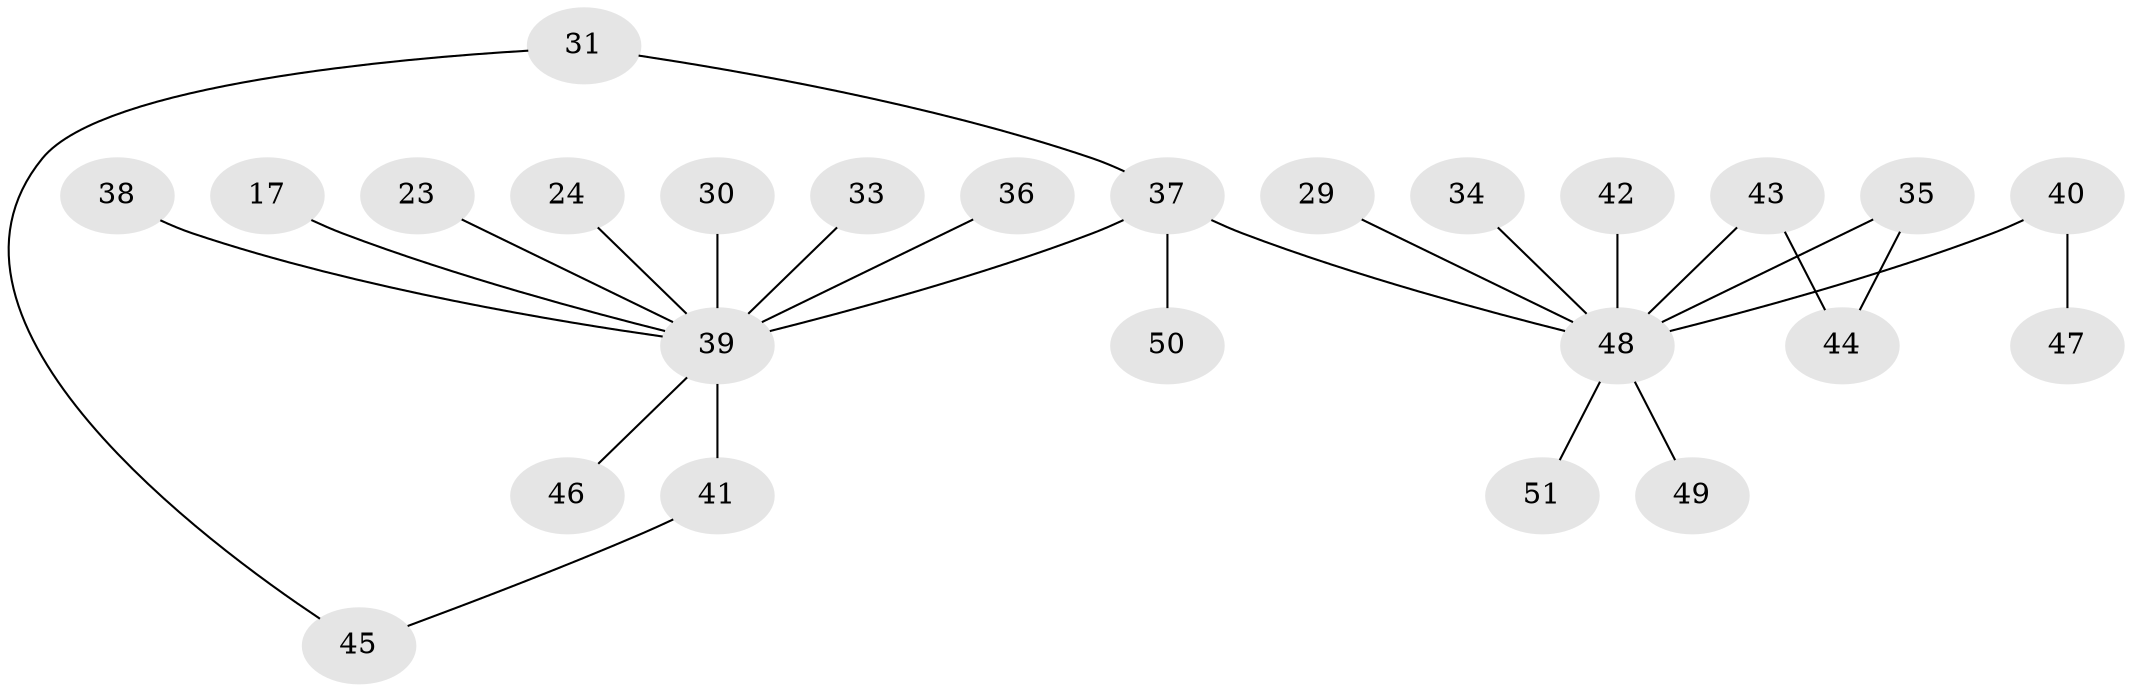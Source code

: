 // original degree distribution, {3: 0.058823529411764705, 6: 0.058823529411764705, 4: 0.09803921568627451, 2: 0.3333333333333333, 1: 0.43137254901960786, 5: 0.0196078431372549}
// Generated by graph-tools (version 1.1) at 2025/45/03/04/25 21:45:05]
// undirected, 25 vertices, 26 edges
graph export_dot {
graph [start="1"]
  node [color=gray90,style=filled];
  17 [super="+13"];
  23;
  24;
  29;
  30;
  31;
  33;
  34;
  35;
  36;
  37 [super="+4+5+28"];
  38;
  39 [super="+20+32+11"];
  40 [super="+21"];
  41;
  42;
  43;
  44;
  45;
  46;
  47;
  48 [super="+9+26+12+14+15+22+27"];
  49;
  50 [super="+16"];
  51;
  17 -- 39;
  23 -- 39;
  24 -- 39;
  29 -- 48;
  30 -- 39;
  31 -- 45;
  31 -- 37;
  33 -- 39;
  34 -- 48;
  35 -- 44;
  35 -- 48;
  36 -- 39;
  37 -- 48;
  37 -- 50;
  37 -- 39 [weight=3];
  38 -- 39;
  39 -- 41;
  39 -- 46;
  40 -- 47;
  40 -- 48;
  41 -- 45;
  42 -- 48;
  43 -- 44;
  43 -- 48;
  48 -- 49;
  48 -- 51;
}
